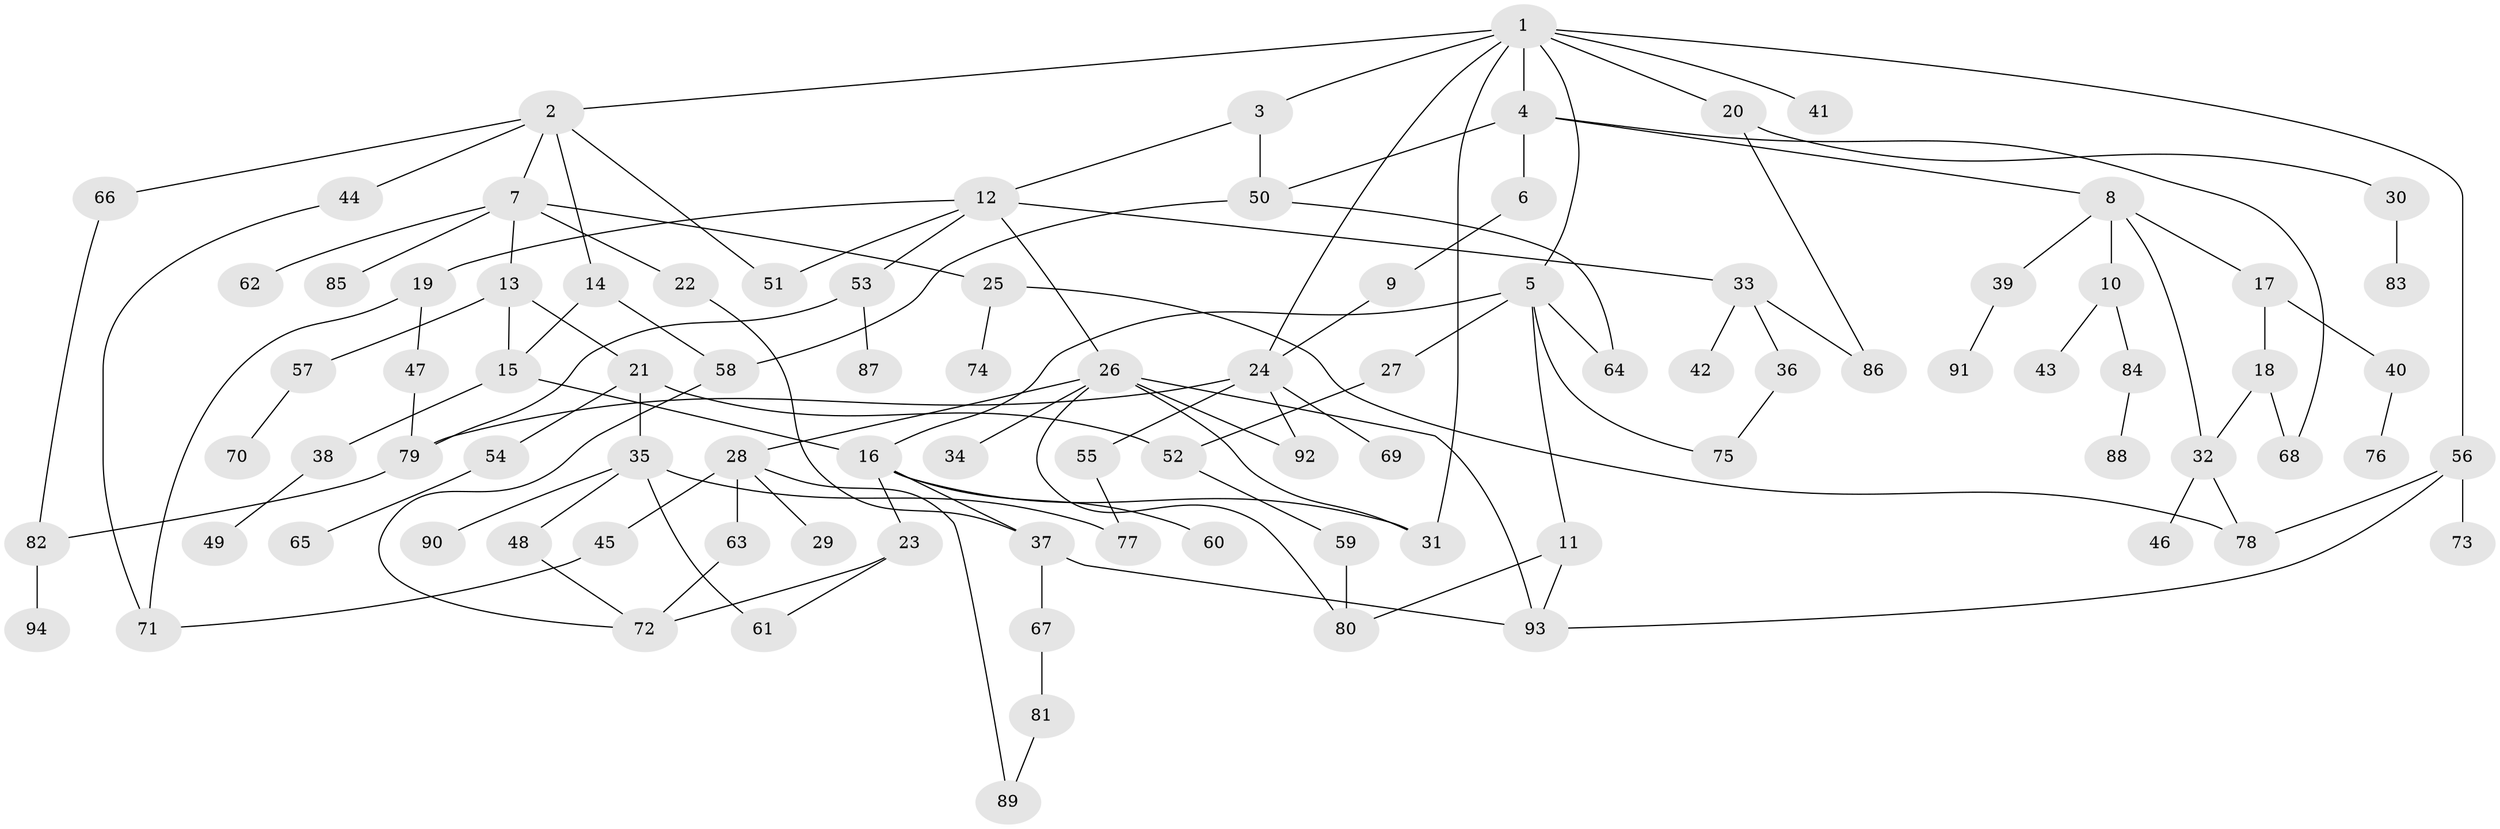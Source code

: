 // Generated by graph-tools (version 1.1) at 2025/25/03/09/25 03:25:27]
// undirected, 94 vertices, 127 edges
graph export_dot {
graph [start="1"]
  node [color=gray90,style=filled];
  1;
  2;
  3;
  4;
  5;
  6;
  7;
  8;
  9;
  10;
  11;
  12;
  13;
  14;
  15;
  16;
  17;
  18;
  19;
  20;
  21;
  22;
  23;
  24;
  25;
  26;
  27;
  28;
  29;
  30;
  31;
  32;
  33;
  34;
  35;
  36;
  37;
  38;
  39;
  40;
  41;
  42;
  43;
  44;
  45;
  46;
  47;
  48;
  49;
  50;
  51;
  52;
  53;
  54;
  55;
  56;
  57;
  58;
  59;
  60;
  61;
  62;
  63;
  64;
  65;
  66;
  67;
  68;
  69;
  70;
  71;
  72;
  73;
  74;
  75;
  76;
  77;
  78;
  79;
  80;
  81;
  82;
  83;
  84;
  85;
  86;
  87;
  88;
  89;
  90;
  91;
  92;
  93;
  94;
  1 -- 2;
  1 -- 3;
  1 -- 4;
  1 -- 5;
  1 -- 20;
  1 -- 24;
  1 -- 31;
  1 -- 41;
  1 -- 56;
  2 -- 7;
  2 -- 14;
  2 -- 44;
  2 -- 51;
  2 -- 66;
  3 -- 12;
  3 -- 50;
  4 -- 6;
  4 -- 8;
  4 -- 50;
  4 -- 68;
  5 -- 11;
  5 -- 16;
  5 -- 27;
  5 -- 64;
  5 -- 75;
  6 -- 9;
  7 -- 13;
  7 -- 22;
  7 -- 25;
  7 -- 62;
  7 -- 85;
  8 -- 10;
  8 -- 17;
  8 -- 32;
  8 -- 39;
  9 -- 24;
  10 -- 43;
  10 -- 84;
  11 -- 80;
  11 -- 93;
  12 -- 19;
  12 -- 26;
  12 -- 33;
  12 -- 53;
  12 -- 51;
  13 -- 15;
  13 -- 21;
  13 -- 57;
  14 -- 58;
  14 -- 15;
  15 -- 38;
  15 -- 16;
  16 -- 23;
  16 -- 60;
  16 -- 37;
  16 -- 31;
  17 -- 18;
  17 -- 40;
  18 -- 68;
  18 -- 32;
  19 -- 47;
  19 -- 71;
  20 -- 30;
  20 -- 86;
  21 -- 35;
  21 -- 54;
  21 -- 52;
  22 -- 37;
  23 -- 61;
  23 -- 72;
  24 -- 55;
  24 -- 69;
  24 -- 92;
  24 -- 79;
  25 -- 74;
  25 -- 78;
  26 -- 28;
  26 -- 34;
  26 -- 31;
  26 -- 92;
  26 -- 80;
  26 -- 93;
  27 -- 52;
  28 -- 29;
  28 -- 45;
  28 -- 63;
  28 -- 89;
  30 -- 83;
  32 -- 46;
  32 -- 78;
  33 -- 36;
  33 -- 42;
  33 -- 86;
  35 -- 48;
  35 -- 77;
  35 -- 90;
  35 -- 61;
  36 -- 75;
  37 -- 67;
  37 -- 93;
  38 -- 49;
  39 -- 91;
  40 -- 76;
  44 -- 71;
  45 -- 71;
  47 -- 79;
  48 -- 72;
  50 -- 64;
  50 -- 58;
  52 -- 59;
  53 -- 87;
  53 -- 79;
  54 -- 65;
  55 -- 77;
  56 -- 73;
  56 -- 78;
  56 -- 93;
  57 -- 70;
  58 -- 72;
  59 -- 80;
  63 -- 72;
  66 -- 82;
  67 -- 81;
  79 -- 82;
  81 -- 89;
  82 -- 94;
  84 -- 88;
}
